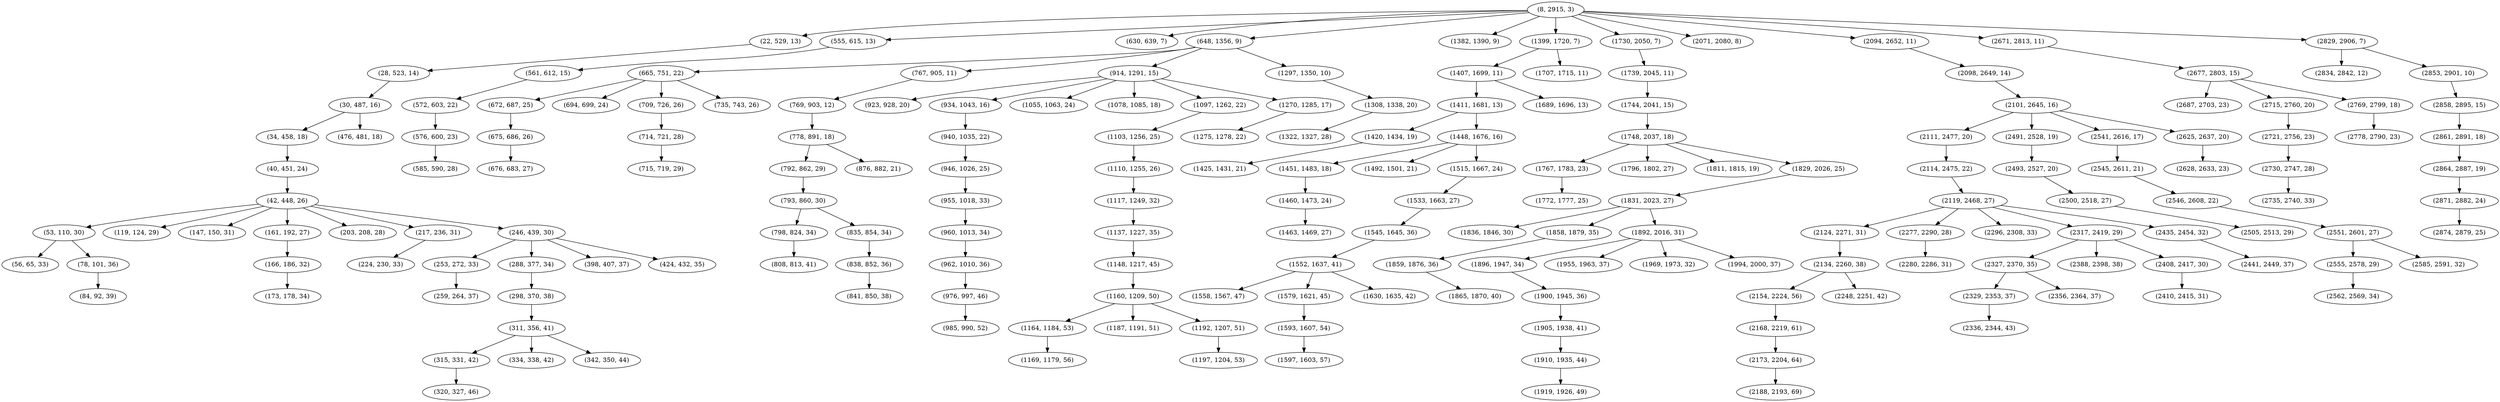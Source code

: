 digraph tree {
    "(8, 2915, 3)";
    "(22, 529, 13)";
    "(28, 523, 14)";
    "(30, 487, 16)";
    "(34, 458, 18)";
    "(40, 451, 24)";
    "(42, 448, 26)";
    "(53, 110, 30)";
    "(56, 65, 33)";
    "(78, 101, 36)";
    "(84, 92, 39)";
    "(119, 124, 29)";
    "(147, 150, 31)";
    "(161, 192, 27)";
    "(166, 186, 32)";
    "(173, 178, 34)";
    "(203, 208, 28)";
    "(217, 236, 31)";
    "(224, 230, 33)";
    "(246, 439, 30)";
    "(253, 272, 33)";
    "(259, 264, 37)";
    "(288, 377, 34)";
    "(298, 370, 38)";
    "(311, 356, 41)";
    "(315, 331, 42)";
    "(320, 327, 46)";
    "(334, 338, 42)";
    "(342, 350, 44)";
    "(398, 407, 37)";
    "(424, 432, 35)";
    "(476, 481, 18)";
    "(555, 615, 13)";
    "(561, 612, 15)";
    "(572, 603, 22)";
    "(576, 600, 23)";
    "(585, 590, 28)";
    "(630, 639, 7)";
    "(648, 1356, 9)";
    "(665, 751, 22)";
    "(672, 687, 25)";
    "(675, 686, 26)";
    "(676, 683, 27)";
    "(694, 699, 24)";
    "(709, 726, 26)";
    "(714, 721, 28)";
    "(715, 719, 29)";
    "(735, 743, 26)";
    "(767, 905, 11)";
    "(769, 903, 12)";
    "(778, 891, 18)";
    "(792, 862, 29)";
    "(793, 860, 30)";
    "(798, 824, 34)";
    "(808, 813, 41)";
    "(835, 854, 34)";
    "(838, 852, 36)";
    "(841, 850, 38)";
    "(876, 882, 21)";
    "(914, 1291, 15)";
    "(923, 928, 20)";
    "(934, 1043, 16)";
    "(940, 1035, 22)";
    "(946, 1026, 25)";
    "(955, 1018, 33)";
    "(960, 1013, 34)";
    "(962, 1010, 36)";
    "(976, 997, 46)";
    "(985, 990, 52)";
    "(1055, 1063, 24)";
    "(1078, 1085, 18)";
    "(1097, 1262, 22)";
    "(1103, 1256, 25)";
    "(1110, 1255, 26)";
    "(1117, 1249, 32)";
    "(1137, 1227, 35)";
    "(1148, 1217, 45)";
    "(1160, 1209, 50)";
    "(1164, 1184, 53)";
    "(1169, 1179, 56)";
    "(1187, 1191, 51)";
    "(1192, 1207, 51)";
    "(1197, 1204, 53)";
    "(1270, 1285, 17)";
    "(1275, 1278, 22)";
    "(1297, 1350, 10)";
    "(1308, 1338, 20)";
    "(1322, 1327, 28)";
    "(1382, 1390, 9)";
    "(1399, 1720, 7)";
    "(1407, 1699, 11)";
    "(1411, 1681, 13)";
    "(1420, 1434, 19)";
    "(1425, 1431, 21)";
    "(1448, 1676, 16)";
    "(1451, 1483, 18)";
    "(1460, 1473, 24)";
    "(1463, 1469, 27)";
    "(1492, 1501, 21)";
    "(1515, 1667, 24)";
    "(1533, 1663, 27)";
    "(1545, 1645, 36)";
    "(1552, 1637, 41)";
    "(1558, 1567, 47)";
    "(1579, 1621, 45)";
    "(1593, 1607, 54)";
    "(1597, 1603, 57)";
    "(1630, 1635, 42)";
    "(1689, 1696, 13)";
    "(1707, 1715, 11)";
    "(1730, 2050, 7)";
    "(1739, 2045, 11)";
    "(1744, 2041, 15)";
    "(1748, 2037, 18)";
    "(1767, 1783, 23)";
    "(1772, 1777, 25)";
    "(1796, 1802, 27)";
    "(1811, 1815, 19)";
    "(1829, 2026, 25)";
    "(1831, 2023, 27)";
    "(1836, 1846, 30)";
    "(1858, 1879, 35)";
    "(1859, 1876, 36)";
    "(1865, 1870, 40)";
    "(1892, 2016, 31)";
    "(1896, 1947, 34)";
    "(1900, 1945, 36)";
    "(1905, 1938, 41)";
    "(1910, 1935, 44)";
    "(1919, 1926, 49)";
    "(1955, 1963, 37)";
    "(1969, 1973, 32)";
    "(1994, 2000, 37)";
    "(2071, 2080, 8)";
    "(2094, 2652, 11)";
    "(2098, 2649, 14)";
    "(2101, 2645, 16)";
    "(2111, 2477, 20)";
    "(2114, 2475, 22)";
    "(2119, 2468, 27)";
    "(2124, 2271, 31)";
    "(2134, 2260, 38)";
    "(2154, 2224, 56)";
    "(2168, 2219, 61)";
    "(2173, 2204, 64)";
    "(2188, 2193, 69)";
    "(2248, 2251, 42)";
    "(2277, 2290, 28)";
    "(2280, 2286, 31)";
    "(2296, 2308, 33)";
    "(2317, 2419, 29)";
    "(2327, 2370, 35)";
    "(2329, 2353, 37)";
    "(2336, 2344, 43)";
    "(2356, 2364, 37)";
    "(2388, 2398, 38)";
    "(2408, 2417, 30)";
    "(2410, 2415, 31)";
    "(2435, 2454, 32)";
    "(2441, 2449, 37)";
    "(2491, 2528, 19)";
    "(2493, 2527, 20)";
    "(2500, 2518, 27)";
    "(2505, 2513, 29)";
    "(2541, 2616, 17)";
    "(2545, 2611, 21)";
    "(2546, 2608, 22)";
    "(2551, 2601, 27)";
    "(2555, 2578, 29)";
    "(2562, 2569, 34)";
    "(2585, 2591, 32)";
    "(2625, 2637, 20)";
    "(2628, 2633, 23)";
    "(2671, 2813, 11)";
    "(2677, 2803, 15)";
    "(2687, 2703, 23)";
    "(2715, 2760, 20)";
    "(2721, 2756, 23)";
    "(2730, 2747, 28)";
    "(2735, 2740, 33)";
    "(2769, 2799, 18)";
    "(2778, 2790, 23)";
    "(2829, 2906, 7)";
    "(2834, 2842, 12)";
    "(2853, 2901, 10)";
    "(2858, 2895, 15)";
    "(2861, 2891, 18)";
    "(2864, 2887, 19)";
    "(2871, 2882, 24)";
    "(2874, 2879, 25)";
    "(8, 2915, 3)" -> "(22, 529, 13)";
    "(8, 2915, 3)" -> "(555, 615, 13)";
    "(8, 2915, 3)" -> "(630, 639, 7)";
    "(8, 2915, 3)" -> "(648, 1356, 9)";
    "(8, 2915, 3)" -> "(1382, 1390, 9)";
    "(8, 2915, 3)" -> "(1399, 1720, 7)";
    "(8, 2915, 3)" -> "(1730, 2050, 7)";
    "(8, 2915, 3)" -> "(2071, 2080, 8)";
    "(8, 2915, 3)" -> "(2094, 2652, 11)";
    "(8, 2915, 3)" -> "(2671, 2813, 11)";
    "(8, 2915, 3)" -> "(2829, 2906, 7)";
    "(22, 529, 13)" -> "(28, 523, 14)";
    "(28, 523, 14)" -> "(30, 487, 16)";
    "(30, 487, 16)" -> "(34, 458, 18)";
    "(30, 487, 16)" -> "(476, 481, 18)";
    "(34, 458, 18)" -> "(40, 451, 24)";
    "(40, 451, 24)" -> "(42, 448, 26)";
    "(42, 448, 26)" -> "(53, 110, 30)";
    "(42, 448, 26)" -> "(119, 124, 29)";
    "(42, 448, 26)" -> "(147, 150, 31)";
    "(42, 448, 26)" -> "(161, 192, 27)";
    "(42, 448, 26)" -> "(203, 208, 28)";
    "(42, 448, 26)" -> "(217, 236, 31)";
    "(42, 448, 26)" -> "(246, 439, 30)";
    "(53, 110, 30)" -> "(56, 65, 33)";
    "(53, 110, 30)" -> "(78, 101, 36)";
    "(78, 101, 36)" -> "(84, 92, 39)";
    "(161, 192, 27)" -> "(166, 186, 32)";
    "(166, 186, 32)" -> "(173, 178, 34)";
    "(217, 236, 31)" -> "(224, 230, 33)";
    "(246, 439, 30)" -> "(253, 272, 33)";
    "(246, 439, 30)" -> "(288, 377, 34)";
    "(246, 439, 30)" -> "(398, 407, 37)";
    "(246, 439, 30)" -> "(424, 432, 35)";
    "(253, 272, 33)" -> "(259, 264, 37)";
    "(288, 377, 34)" -> "(298, 370, 38)";
    "(298, 370, 38)" -> "(311, 356, 41)";
    "(311, 356, 41)" -> "(315, 331, 42)";
    "(311, 356, 41)" -> "(334, 338, 42)";
    "(311, 356, 41)" -> "(342, 350, 44)";
    "(315, 331, 42)" -> "(320, 327, 46)";
    "(555, 615, 13)" -> "(561, 612, 15)";
    "(561, 612, 15)" -> "(572, 603, 22)";
    "(572, 603, 22)" -> "(576, 600, 23)";
    "(576, 600, 23)" -> "(585, 590, 28)";
    "(648, 1356, 9)" -> "(665, 751, 22)";
    "(648, 1356, 9)" -> "(767, 905, 11)";
    "(648, 1356, 9)" -> "(914, 1291, 15)";
    "(648, 1356, 9)" -> "(1297, 1350, 10)";
    "(665, 751, 22)" -> "(672, 687, 25)";
    "(665, 751, 22)" -> "(694, 699, 24)";
    "(665, 751, 22)" -> "(709, 726, 26)";
    "(665, 751, 22)" -> "(735, 743, 26)";
    "(672, 687, 25)" -> "(675, 686, 26)";
    "(675, 686, 26)" -> "(676, 683, 27)";
    "(709, 726, 26)" -> "(714, 721, 28)";
    "(714, 721, 28)" -> "(715, 719, 29)";
    "(767, 905, 11)" -> "(769, 903, 12)";
    "(769, 903, 12)" -> "(778, 891, 18)";
    "(778, 891, 18)" -> "(792, 862, 29)";
    "(778, 891, 18)" -> "(876, 882, 21)";
    "(792, 862, 29)" -> "(793, 860, 30)";
    "(793, 860, 30)" -> "(798, 824, 34)";
    "(793, 860, 30)" -> "(835, 854, 34)";
    "(798, 824, 34)" -> "(808, 813, 41)";
    "(835, 854, 34)" -> "(838, 852, 36)";
    "(838, 852, 36)" -> "(841, 850, 38)";
    "(914, 1291, 15)" -> "(923, 928, 20)";
    "(914, 1291, 15)" -> "(934, 1043, 16)";
    "(914, 1291, 15)" -> "(1055, 1063, 24)";
    "(914, 1291, 15)" -> "(1078, 1085, 18)";
    "(914, 1291, 15)" -> "(1097, 1262, 22)";
    "(914, 1291, 15)" -> "(1270, 1285, 17)";
    "(934, 1043, 16)" -> "(940, 1035, 22)";
    "(940, 1035, 22)" -> "(946, 1026, 25)";
    "(946, 1026, 25)" -> "(955, 1018, 33)";
    "(955, 1018, 33)" -> "(960, 1013, 34)";
    "(960, 1013, 34)" -> "(962, 1010, 36)";
    "(962, 1010, 36)" -> "(976, 997, 46)";
    "(976, 997, 46)" -> "(985, 990, 52)";
    "(1097, 1262, 22)" -> "(1103, 1256, 25)";
    "(1103, 1256, 25)" -> "(1110, 1255, 26)";
    "(1110, 1255, 26)" -> "(1117, 1249, 32)";
    "(1117, 1249, 32)" -> "(1137, 1227, 35)";
    "(1137, 1227, 35)" -> "(1148, 1217, 45)";
    "(1148, 1217, 45)" -> "(1160, 1209, 50)";
    "(1160, 1209, 50)" -> "(1164, 1184, 53)";
    "(1160, 1209, 50)" -> "(1187, 1191, 51)";
    "(1160, 1209, 50)" -> "(1192, 1207, 51)";
    "(1164, 1184, 53)" -> "(1169, 1179, 56)";
    "(1192, 1207, 51)" -> "(1197, 1204, 53)";
    "(1270, 1285, 17)" -> "(1275, 1278, 22)";
    "(1297, 1350, 10)" -> "(1308, 1338, 20)";
    "(1308, 1338, 20)" -> "(1322, 1327, 28)";
    "(1399, 1720, 7)" -> "(1407, 1699, 11)";
    "(1399, 1720, 7)" -> "(1707, 1715, 11)";
    "(1407, 1699, 11)" -> "(1411, 1681, 13)";
    "(1407, 1699, 11)" -> "(1689, 1696, 13)";
    "(1411, 1681, 13)" -> "(1420, 1434, 19)";
    "(1411, 1681, 13)" -> "(1448, 1676, 16)";
    "(1420, 1434, 19)" -> "(1425, 1431, 21)";
    "(1448, 1676, 16)" -> "(1451, 1483, 18)";
    "(1448, 1676, 16)" -> "(1492, 1501, 21)";
    "(1448, 1676, 16)" -> "(1515, 1667, 24)";
    "(1451, 1483, 18)" -> "(1460, 1473, 24)";
    "(1460, 1473, 24)" -> "(1463, 1469, 27)";
    "(1515, 1667, 24)" -> "(1533, 1663, 27)";
    "(1533, 1663, 27)" -> "(1545, 1645, 36)";
    "(1545, 1645, 36)" -> "(1552, 1637, 41)";
    "(1552, 1637, 41)" -> "(1558, 1567, 47)";
    "(1552, 1637, 41)" -> "(1579, 1621, 45)";
    "(1552, 1637, 41)" -> "(1630, 1635, 42)";
    "(1579, 1621, 45)" -> "(1593, 1607, 54)";
    "(1593, 1607, 54)" -> "(1597, 1603, 57)";
    "(1730, 2050, 7)" -> "(1739, 2045, 11)";
    "(1739, 2045, 11)" -> "(1744, 2041, 15)";
    "(1744, 2041, 15)" -> "(1748, 2037, 18)";
    "(1748, 2037, 18)" -> "(1767, 1783, 23)";
    "(1748, 2037, 18)" -> "(1796, 1802, 27)";
    "(1748, 2037, 18)" -> "(1811, 1815, 19)";
    "(1748, 2037, 18)" -> "(1829, 2026, 25)";
    "(1767, 1783, 23)" -> "(1772, 1777, 25)";
    "(1829, 2026, 25)" -> "(1831, 2023, 27)";
    "(1831, 2023, 27)" -> "(1836, 1846, 30)";
    "(1831, 2023, 27)" -> "(1858, 1879, 35)";
    "(1831, 2023, 27)" -> "(1892, 2016, 31)";
    "(1858, 1879, 35)" -> "(1859, 1876, 36)";
    "(1859, 1876, 36)" -> "(1865, 1870, 40)";
    "(1892, 2016, 31)" -> "(1896, 1947, 34)";
    "(1892, 2016, 31)" -> "(1955, 1963, 37)";
    "(1892, 2016, 31)" -> "(1969, 1973, 32)";
    "(1892, 2016, 31)" -> "(1994, 2000, 37)";
    "(1896, 1947, 34)" -> "(1900, 1945, 36)";
    "(1900, 1945, 36)" -> "(1905, 1938, 41)";
    "(1905, 1938, 41)" -> "(1910, 1935, 44)";
    "(1910, 1935, 44)" -> "(1919, 1926, 49)";
    "(2094, 2652, 11)" -> "(2098, 2649, 14)";
    "(2098, 2649, 14)" -> "(2101, 2645, 16)";
    "(2101, 2645, 16)" -> "(2111, 2477, 20)";
    "(2101, 2645, 16)" -> "(2491, 2528, 19)";
    "(2101, 2645, 16)" -> "(2541, 2616, 17)";
    "(2101, 2645, 16)" -> "(2625, 2637, 20)";
    "(2111, 2477, 20)" -> "(2114, 2475, 22)";
    "(2114, 2475, 22)" -> "(2119, 2468, 27)";
    "(2119, 2468, 27)" -> "(2124, 2271, 31)";
    "(2119, 2468, 27)" -> "(2277, 2290, 28)";
    "(2119, 2468, 27)" -> "(2296, 2308, 33)";
    "(2119, 2468, 27)" -> "(2317, 2419, 29)";
    "(2119, 2468, 27)" -> "(2435, 2454, 32)";
    "(2124, 2271, 31)" -> "(2134, 2260, 38)";
    "(2134, 2260, 38)" -> "(2154, 2224, 56)";
    "(2134, 2260, 38)" -> "(2248, 2251, 42)";
    "(2154, 2224, 56)" -> "(2168, 2219, 61)";
    "(2168, 2219, 61)" -> "(2173, 2204, 64)";
    "(2173, 2204, 64)" -> "(2188, 2193, 69)";
    "(2277, 2290, 28)" -> "(2280, 2286, 31)";
    "(2317, 2419, 29)" -> "(2327, 2370, 35)";
    "(2317, 2419, 29)" -> "(2388, 2398, 38)";
    "(2317, 2419, 29)" -> "(2408, 2417, 30)";
    "(2327, 2370, 35)" -> "(2329, 2353, 37)";
    "(2327, 2370, 35)" -> "(2356, 2364, 37)";
    "(2329, 2353, 37)" -> "(2336, 2344, 43)";
    "(2408, 2417, 30)" -> "(2410, 2415, 31)";
    "(2435, 2454, 32)" -> "(2441, 2449, 37)";
    "(2491, 2528, 19)" -> "(2493, 2527, 20)";
    "(2493, 2527, 20)" -> "(2500, 2518, 27)";
    "(2500, 2518, 27)" -> "(2505, 2513, 29)";
    "(2541, 2616, 17)" -> "(2545, 2611, 21)";
    "(2545, 2611, 21)" -> "(2546, 2608, 22)";
    "(2546, 2608, 22)" -> "(2551, 2601, 27)";
    "(2551, 2601, 27)" -> "(2555, 2578, 29)";
    "(2551, 2601, 27)" -> "(2585, 2591, 32)";
    "(2555, 2578, 29)" -> "(2562, 2569, 34)";
    "(2625, 2637, 20)" -> "(2628, 2633, 23)";
    "(2671, 2813, 11)" -> "(2677, 2803, 15)";
    "(2677, 2803, 15)" -> "(2687, 2703, 23)";
    "(2677, 2803, 15)" -> "(2715, 2760, 20)";
    "(2677, 2803, 15)" -> "(2769, 2799, 18)";
    "(2715, 2760, 20)" -> "(2721, 2756, 23)";
    "(2721, 2756, 23)" -> "(2730, 2747, 28)";
    "(2730, 2747, 28)" -> "(2735, 2740, 33)";
    "(2769, 2799, 18)" -> "(2778, 2790, 23)";
    "(2829, 2906, 7)" -> "(2834, 2842, 12)";
    "(2829, 2906, 7)" -> "(2853, 2901, 10)";
    "(2853, 2901, 10)" -> "(2858, 2895, 15)";
    "(2858, 2895, 15)" -> "(2861, 2891, 18)";
    "(2861, 2891, 18)" -> "(2864, 2887, 19)";
    "(2864, 2887, 19)" -> "(2871, 2882, 24)";
    "(2871, 2882, 24)" -> "(2874, 2879, 25)";
}
